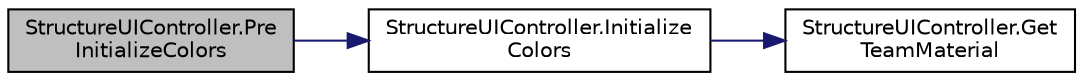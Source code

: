 digraph "StructureUIController.PreInitializeColors"
{
 // INTERACTIVE_SVG=YES
 // LATEX_PDF_SIZE
  edge [fontname="Helvetica",fontsize="10",labelfontname="Helvetica",labelfontsize="10"];
  node [fontname="Helvetica",fontsize="10",shape=record];
  rankdir="LR";
  Node1 [label="StructureUIController.Pre\lInitializeColors",height=0.2,width=0.4,color="black", fillcolor="grey75", style="filled", fontcolor="black",tooltip=" "];
  Node1 -> Node2 [color="midnightblue",fontsize="10",style="solid",fontname="Helvetica"];
  Node2 [label="StructureUIController.Initialize\lColors",height=0.2,width=0.4,color="black", fillcolor="white", style="filled",URL="$class_structure_u_i_controller.html#ad491648142deb4740cbe79382a713f33",tooltip=" "];
  Node2 -> Node3 [color="midnightblue",fontsize="10",style="solid",fontname="Helvetica"];
  Node3 [label="StructureUIController.Get\lTeamMaterial",height=0.2,width=0.4,color="black", fillcolor="white", style="filled",URL="$class_structure_u_i_controller.html#afbb40f8976e1ccab250b80b3b59c13c6",tooltip=" "];
}
